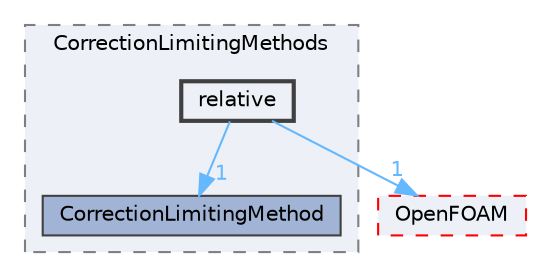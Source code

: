 digraph "src/lagrangian/intermediate/submodels/MPPIC/CorrectionLimitingMethods/relative"
{
 // LATEX_PDF_SIZE
  bgcolor="transparent";
  edge [fontname=Helvetica,fontsize=10,labelfontname=Helvetica,labelfontsize=10];
  node [fontname=Helvetica,fontsize=10,shape=box,height=0.2,width=0.4];
  compound=true
  subgraph clusterdir_88e5de7170fc9fcf22ab7f5d071065a8 {
    graph [ bgcolor="#edf0f7", pencolor="grey50", label="CorrectionLimitingMethods", fontname=Helvetica,fontsize=10 style="filled,dashed", URL="dir_88e5de7170fc9fcf22ab7f5d071065a8.html",tooltip=""]
  dir_b160010eaed3990ef8c4d4d5f1758bb9 [label="CorrectionLimitingMethod", fillcolor="#a2b4d6", color="grey25", style="filled", URL="dir_b160010eaed3990ef8c4d4d5f1758bb9.html",tooltip=""];
  dir_c15ceaff26a211e64845aedc1b8e3eb8 [label="relative", fillcolor="#edf0f7", color="grey25", style="filled,bold", URL="dir_c15ceaff26a211e64845aedc1b8e3eb8.html",tooltip=""];
  }
  dir_c5473ff19b20e6ec4dfe5c310b3778a8 [label="OpenFOAM", fillcolor="#edf0f7", color="red", style="filled,dashed", URL="dir_c5473ff19b20e6ec4dfe5c310b3778a8.html",tooltip=""];
  dir_c15ceaff26a211e64845aedc1b8e3eb8->dir_b160010eaed3990ef8c4d4d5f1758bb9 [headlabel="1", labeldistance=1.5 headhref="dir_003307_000691.html" href="dir_003307_000691.html" color="steelblue1" fontcolor="steelblue1"];
  dir_c15ceaff26a211e64845aedc1b8e3eb8->dir_c5473ff19b20e6ec4dfe5c310b3778a8 [headlabel="1", labeldistance=1.5 headhref="dir_003307_002695.html" href="dir_003307_002695.html" color="steelblue1" fontcolor="steelblue1"];
}
